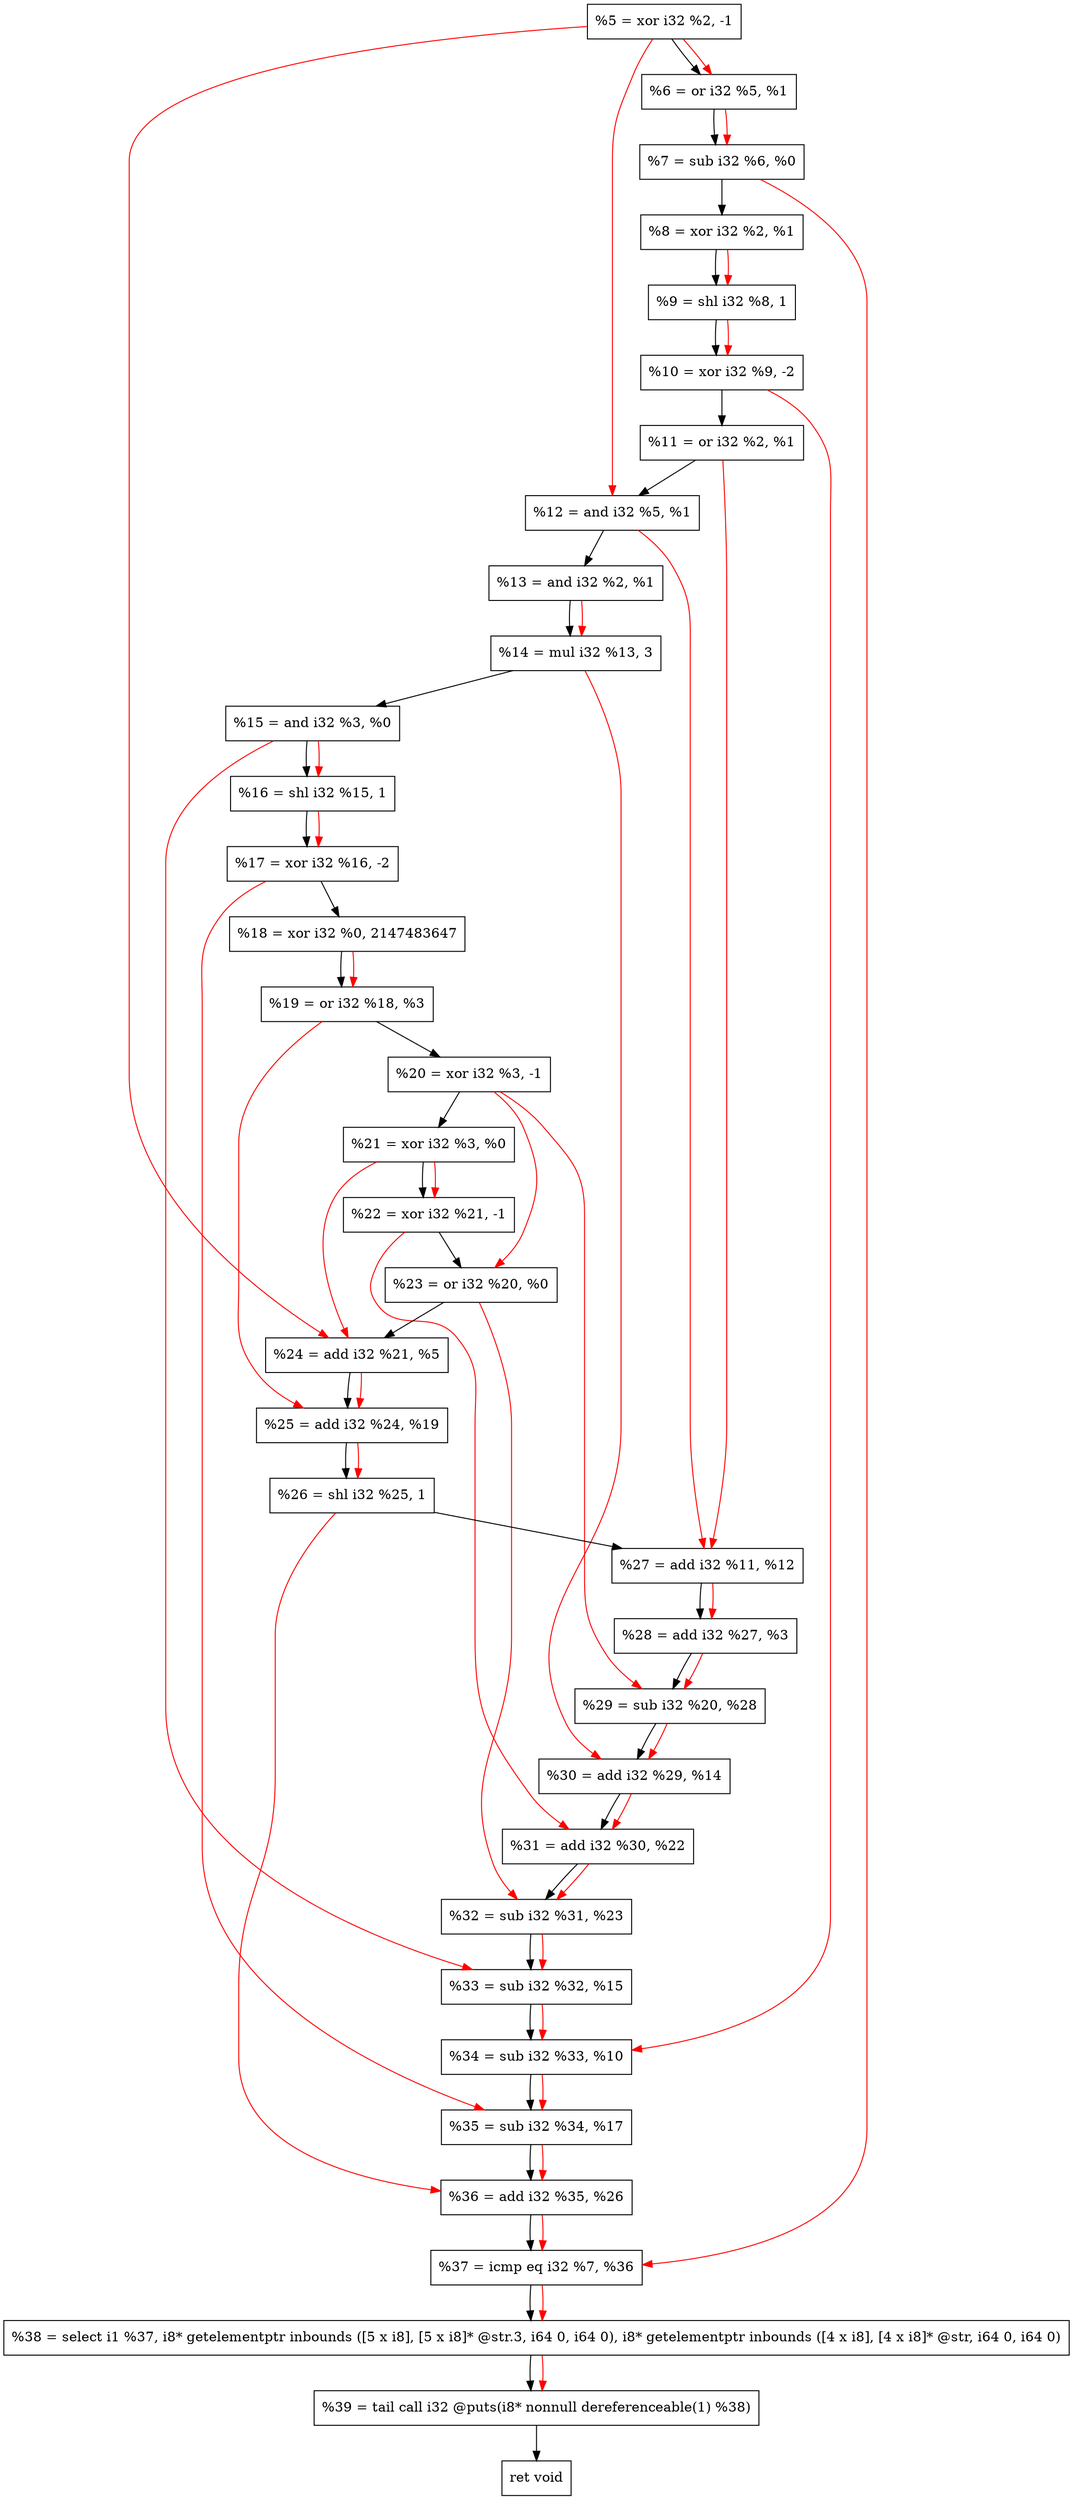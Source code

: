 digraph "DFG for'crackme' function" {
	Node0x1491fe0[shape=record, label="  %5 = xor i32 %2, -1"];
	Node0x1492050[shape=record, label="  %6 = or i32 %5, %1"];
	Node0x14920c0[shape=record, label="  %7 = sub i32 %6, %0"];
	Node0x1492130[shape=record, label="  %8 = xor i32 %2, %1"];
	Node0x14921d0[shape=record, label="  %9 = shl i32 %8, 1"];
	Node0x1492270[shape=record, label="  %10 = xor i32 %9, -2"];
	Node0x14922e0[shape=record, label="  %11 = or i32 %2, %1"];
	Node0x1492350[shape=record, label="  %12 = and i32 %5, %1"];
	Node0x14923c0[shape=record, label="  %13 = and i32 %2, %1"];
	Node0x1492460[shape=record, label="  %14 = mul i32 %13, 3"];
	Node0x14924d0[shape=record, label="  %15 = and i32 %3, %0"];
	Node0x1492540[shape=record, label="  %16 = shl i32 %15, 1"];
	Node0x14925b0[shape=record, label="  %17 = xor i32 %16, -2"];
	Node0x1492650[shape=record, label="  %18 = xor i32 %0, 2147483647"];
	Node0x14926c0[shape=record, label="  %19 = or i32 %18, %3"];
	Node0x1492730[shape=record, label="  %20 = xor i32 %3, -1"];
	Node0x14927a0[shape=record, label="  %21 = xor i32 %3, %0"];
	Node0x1492810[shape=record, label="  %22 = xor i32 %21, -1"];
	Node0x1492880[shape=record, label="  %23 = or i32 %20, %0"];
	Node0x14928f0[shape=record, label="  %24 = add i32 %21, %5"];
	Node0x1492960[shape=record, label="  %25 = add i32 %24, %19"];
	Node0x14929d0[shape=record, label="  %26 = shl i32 %25, 1"];
	Node0x1492a40[shape=record, label="  %27 = add i32 %11, %12"];
	Node0x1492ab0[shape=record, label="  %28 = add i32 %27, %3"];
	Node0x1492b20[shape=record, label="  %29 = sub i32 %20, %28"];
	Node0x1492b90[shape=record, label="  %30 = add i32 %29, %14"];
	Node0x1492c00[shape=record, label="  %31 = add i32 %30, %22"];
	Node0x1492c70[shape=record, label="  %32 = sub i32 %31, %23"];
	Node0x1492ef0[shape=record, label="  %33 = sub i32 %32, %15"];
	Node0x1492f60[shape=record, label="  %34 = sub i32 %33, %10"];
	Node0x1492fd0[shape=record, label="  %35 = sub i32 %34, %17"];
	Node0x1493040[shape=record, label="  %36 = add i32 %35, %26"];
	Node0x14930b0[shape=record, label="  %37 = icmp eq i32 %7, %36"];
	Node0x1432268[shape=record, label="  %38 = select i1 %37, i8* getelementptr inbounds ([5 x i8], [5 x i8]* @str.3, i64 0, i64 0), i8* getelementptr inbounds ([4 x i8], [4 x i8]* @str, i64 0, i64 0)"];
	Node0x1493550[shape=record, label="  %39 = tail call i32 @puts(i8* nonnull dereferenceable(1) %38)"];
	Node0x14935a0[shape=record, label="  ret void"];
	Node0x1491fe0 -> Node0x1492050;
	Node0x1492050 -> Node0x14920c0;
	Node0x14920c0 -> Node0x1492130;
	Node0x1492130 -> Node0x14921d0;
	Node0x14921d0 -> Node0x1492270;
	Node0x1492270 -> Node0x14922e0;
	Node0x14922e0 -> Node0x1492350;
	Node0x1492350 -> Node0x14923c0;
	Node0x14923c0 -> Node0x1492460;
	Node0x1492460 -> Node0x14924d0;
	Node0x14924d0 -> Node0x1492540;
	Node0x1492540 -> Node0x14925b0;
	Node0x14925b0 -> Node0x1492650;
	Node0x1492650 -> Node0x14926c0;
	Node0x14926c0 -> Node0x1492730;
	Node0x1492730 -> Node0x14927a0;
	Node0x14927a0 -> Node0x1492810;
	Node0x1492810 -> Node0x1492880;
	Node0x1492880 -> Node0x14928f0;
	Node0x14928f0 -> Node0x1492960;
	Node0x1492960 -> Node0x14929d0;
	Node0x14929d0 -> Node0x1492a40;
	Node0x1492a40 -> Node0x1492ab0;
	Node0x1492ab0 -> Node0x1492b20;
	Node0x1492b20 -> Node0x1492b90;
	Node0x1492b90 -> Node0x1492c00;
	Node0x1492c00 -> Node0x1492c70;
	Node0x1492c70 -> Node0x1492ef0;
	Node0x1492ef0 -> Node0x1492f60;
	Node0x1492f60 -> Node0x1492fd0;
	Node0x1492fd0 -> Node0x1493040;
	Node0x1493040 -> Node0x14930b0;
	Node0x14930b0 -> Node0x1432268;
	Node0x1432268 -> Node0x1493550;
	Node0x1493550 -> Node0x14935a0;
edge [color=red]
	Node0x1491fe0 -> Node0x1492050;
	Node0x1492050 -> Node0x14920c0;
	Node0x1492130 -> Node0x14921d0;
	Node0x14921d0 -> Node0x1492270;
	Node0x1491fe0 -> Node0x1492350;
	Node0x14923c0 -> Node0x1492460;
	Node0x14924d0 -> Node0x1492540;
	Node0x1492540 -> Node0x14925b0;
	Node0x1492650 -> Node0x14926c0;
	Node0x14927a0 -> Node0x1492810;
	Node0x1492730 -> Node0x1492880;
	Node0x14927a0 -> Node0x14928f0;
	Node0x1491fe0 -> Node0x14928f0;
	Node0x14928f0 -> Node0x1492960;
	Node0x14926c0 -> Node0x1492960;
	Node0x1492960 -> Node0x14929d0;
	Node0x14922e0 -> Node0x1492a40;
	Node0x1492350 -> Node0x1492a40;
	Node0x1492a40 -> Node0x1492ab0;
	Node0x1492730 -> Node0x1492b20;
	Node0x1492ab0 -> Node0x1492b20;
	Node0x1492b20 -> Node0x1492b90;
	Node0x1492460 -> Node0x1492b90;
	Node0x1492b90 -> Node0x1492c00;
	Node0x1492810 -> Node0x1492c00;
	Node0x1492c00 -> Node0x1492c70;
	Node0x1492880 -> Node0x1492c70;
	Node0x1492c70 -> Node0x1492ef0;
	Node0x14924d0 -> Node0x1492ef0;
	Node0x1492ef0 -> Node0x1492f60;
	Node0x1492270 -> Node0x1492f60;
	Node0x1492f60 -> Node0x1492fd0;
	Node0x14925b0 -> Node0x1492fd0;
	Node0x1492fd0 -> Node0x1493040;
	Node0x14929d0 -> Node0x1493040;
	Node0x14920c0 -> Node0x14930b0;
	Node0x1493040 -> Node0x14930b0;
	Node0x14930b0 -> Node0x1432268;
	Node0x1432268 -> Node0x1493550;
}
